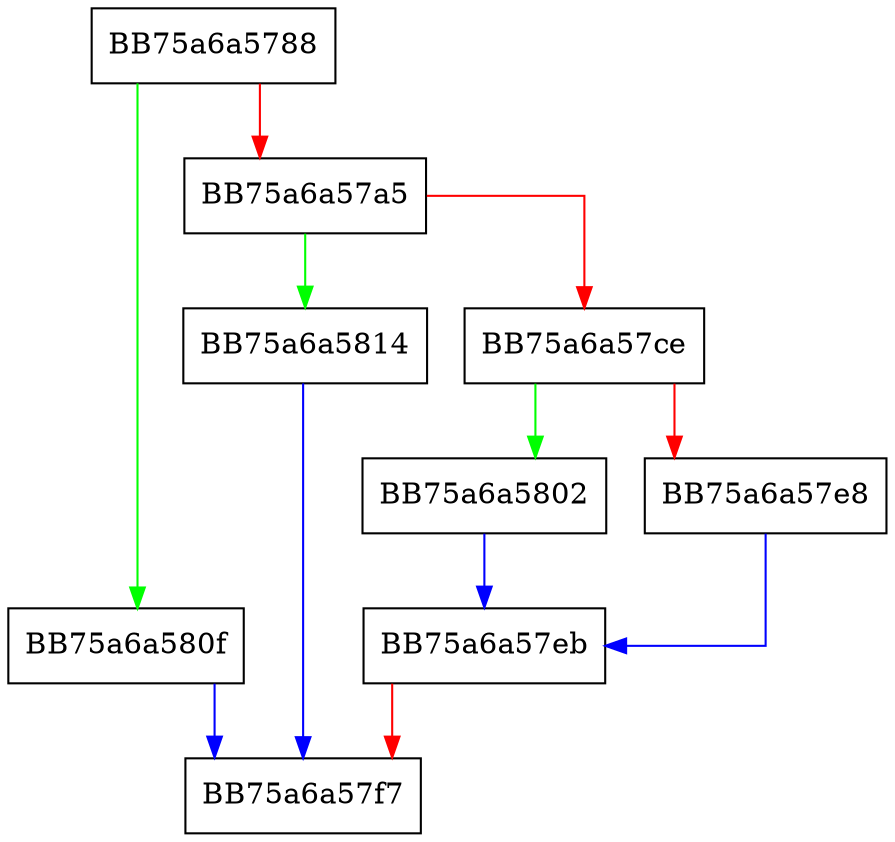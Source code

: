digraph genPropHash {
  node [shape="box"];
  graph [splines=ortho];
  BB75a6a5788 -> BB75a6a580f [color="green"];
  BB75a6a5788 -> BB75a6a57a5 [color="red"];
  BB75a6a57a5 -> BB75a6a5814 [color="green"];
  BB75a6a57a5 -> BB75a6a57ce [color="red"];
  BB75a6a57ce -> BB75a6a5802 [color="green"];
  BB75a6a57ce -> BB75a6a57e8 [color="red"];
  BB75a6a57e8 -> BB75a6a57eb [color="blue"];
  BB75a6a57eb -> BB75a6a57f7 [color="red"];
  BB75a6a5802 -> BB75a6a57eb [color="blue"];
  BB75a6a580f -> BB75a6a57f7 [color="blue"];
  BB75a6a5814 -> BB75a6a57f7 [color="blue"];
}